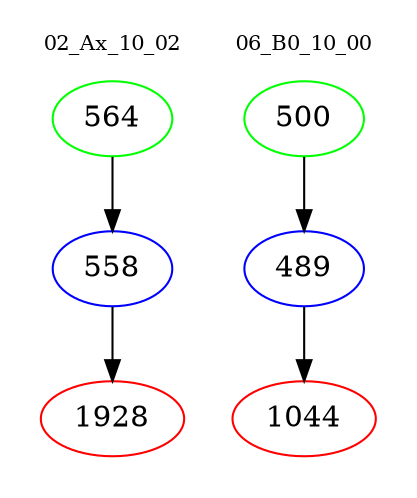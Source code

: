 digraph{
subgraph cluster_0 {
color = white
label = "02_Ax_10_02";
fontsize=10;
T0_564 [label="564", color="green"]
T0_564 -> T0_558 [color="black"]
T0_558 [label="558", color="blue"]
T0_558 -> T0_1928 [color="black"]
T0_1928 [label="1928", color="red"]
}
subgraph cluster_1 {
color = white
label = "06_B0_10_00";
fontsize=10;
T1_500 [label="500", color="green"]
T1_500 -> T1_489 [color="black"]
T1_489 [label="489", color="blue"]
T1_489 -> T1_1044 [color="black"]
T1_1044 [label="1044", color="red"]
}
}
